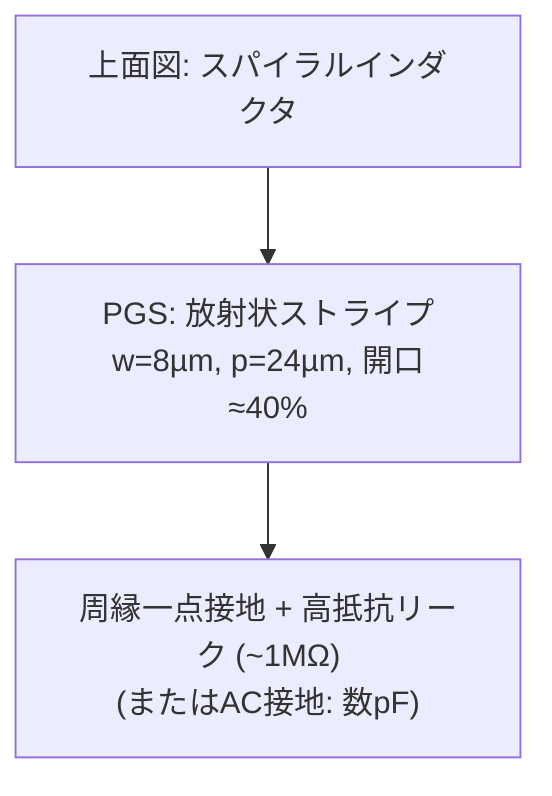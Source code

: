 flowchart TB
  IND["上面図: スパイラルインダクタ"] --> PGS["PGS: 放射状ストライプ\nw=8µm, p=24µm, 開口≈40%"]
  PGS --> GND["周縁一点接地 + 高抵抗リーク (~1MΩ)\n(またはAC接地: 数pF)"]